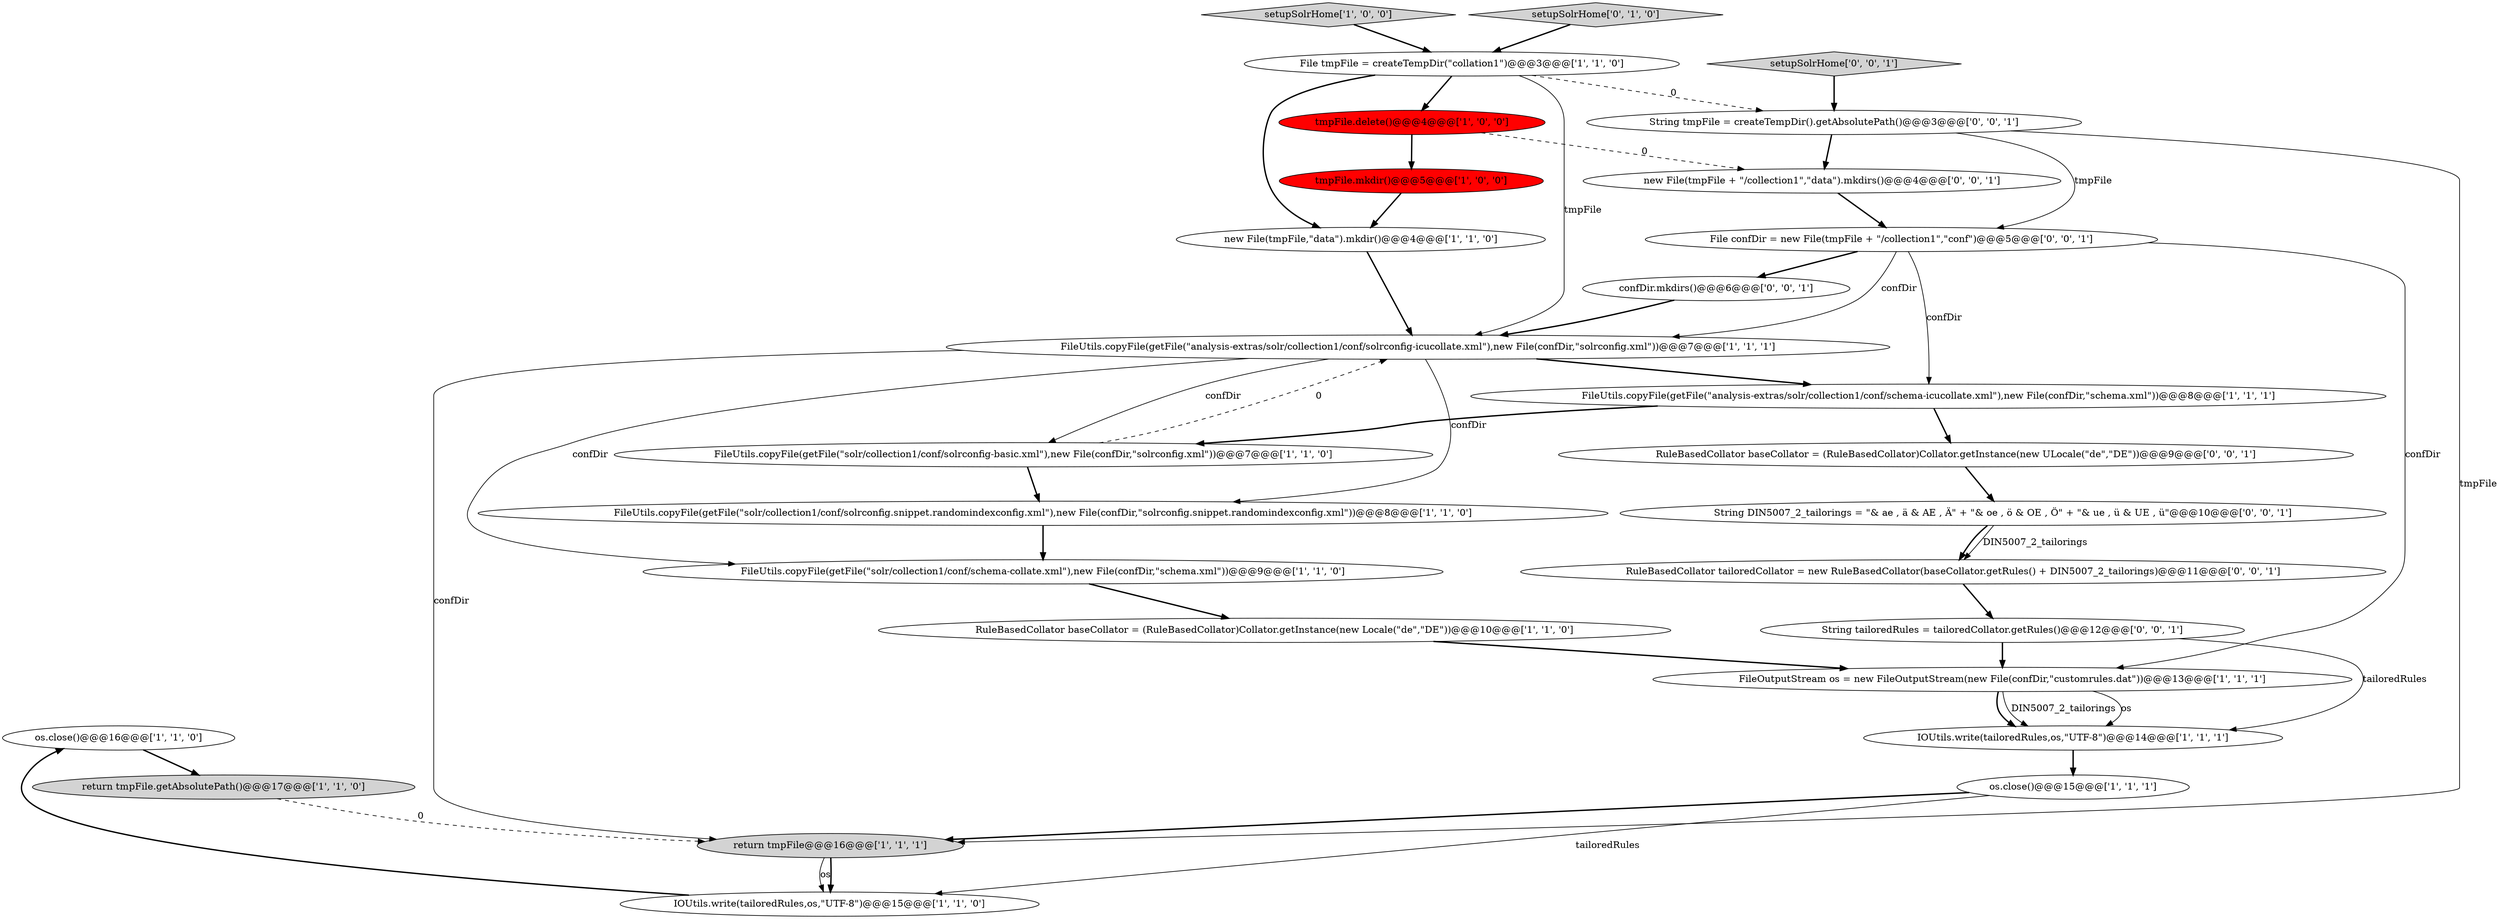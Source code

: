 digraph {
1 [style = filled, label = "os.close()@@@16@@@['1', '1', '0']", fillcolor = white, shape = ellipse image = "AAA0AAABBB1BBB"];
2 [style = filled, label = "return tmpFile.getAbsolutePath()@@@17@@@['1', '1', '0']", fillcolor = lightgray, shape = ellipse image = "AAA0AAABBB1BBB"];
4 [style = filled, label = "File tmpFile = createTempDir(\"collation1\")@@@3@@@['1', '1', '0']", fillcolor = white, shape = ellipse image = "AAA0AAABBB1BBB"];
14 [style = filled, label = "setupSolrHome['1', '0', '0']", fillcolor = lightgray, shape = diamond image = "AAA0AAABBB1BBB"];
25 [style = filled, label = "String DIN5007_2_tailorings = \"& ae , ä & AE , Ä\" + \"& oe , ö & OE , Ö\" + \"& ue , ü & UE , ü\"@@@10@@@['0', '0', '1']", fillcolor = white, shape = ellipse image = "AAA0AAABBB3BBB"];
7 [style = filled, label = "FileUtils.copyFile(getFile(\"solr/collection1/conf/solrconfig.snippet.randomindexconfig.xml\"),new File(confDir,\"solrconfig.snippet.randomindexconfig.xml\"))@@@8@@@['1', '1', '0']", fillcolor = white, shape = ellipse image = "AAA0AAABBB1BBB"];
17 [style = filled, label = "tmpFile.mkdir()@@@5@@@['1', '0', '0']", fillcolor = red, shape = ellipse image = "AAA1AAABBB1BBB"];
9 [style = filled, label = "FileOutputStream os = new FileOutputStream(new File(confDir,\"customrules.dat\"))@@@13@@@['1', '1', '1']", fillcolor = white, shape = ellipse image = "AAA0AAABBB1BBB"];
19 [style = filled, label = "RuleBasedCollator baseCollator = (RuleBasedCollator)Collator.getInstance(new ULocale(\"de\",\"DE\"))@@@9@@@['0', '0', '1']", fillcolor = white, shape = ellipse image = "AAA0AAABBB3BBB"];
5 [style = filled, label = "new File(tmpFile,\"data\").mkdir()@@@4@@@['1', '1', '0']", fillcolor = white, shape = ellipse image = "AAA0AAABBB1BBB"];
22 [style = filled, label = "RuleBasedCollator tailoredCollator = new RuleBasedCollator(baseCollator.getRules() + DIN5007_2_tailorings)@@@11@@@['0', '0', '1']", fillcolor = white, shape = ellipse image = "AAA0AAABBB3BBB"];
18 [style = filled, label = "setupSolrHome['0', '1', '0']", fillcolor = lightgray, shape = diamond image = "AAA0AAABBB2BBB"];
12 [style = filled, label = "tmpFile.delete()@@@4@@@['1', '0', '0']", fillcolor = red, shape = ellipse image = "AAA1AAABBB1BBB"];
20 [style = filled, label = "String tmpFile = createTempDir().getAbsolutePath()@@@3@@@['0', '0', '1']", fillcolor = white, shape = ellipse image = "AAA0AAABBB3BBB"];
23 [style = filled, label = "setupSolrHome['0', '0', '1']", fillcolor = lightgray, shape = diamond image = "AAA0AAABBB3BBB"];
21 [style = filled, label = "File confDir = new File(tmpFile + \"/collection1\",\"conf\")@@@5@@@['0', '0', '1']", fillcolor = white, shape = ellipse image = "AAA0AAABBB3BBB"];
27 [style = filled, label = "confDir.mkdirs()@@@6@@@['0', '0', '1']", fillcolor = white, shape = ellipse image = "AAA0AAABBB3BBB"];
15 [style = filled, label = "FileUtils.copyFile(getFile(\"analysis-extras/solr/collection1/conf/schema-icucollate.xml\"),new File(confDir,\"schema.xml\"))@@@8@@@['1', '1', '1']", fillcolor = white, shape = ellipse image = "AAA0AAABBB1BBB"];
24 [style = filled, label = "String tailoredRules = tailoredCollator.getRules()@@@12@@@['0', '0', '1']", fillcolor = white, shape = ellipse image = "AAA0AAABBB3BBB"];
10 [style = filled, label = "return tmpFile@@@16@@@['1', '1', '1']", fillcolor = lightgray, shape = ellipse image = "AAA0AAABBB1BBB"];
8 [style = filled, label = "FileUtils.copyFile(getFile(\"analysis-extras/solr/collection1/conf/solrconfig-icucollate.xml\"),new File(confDir,\"solrconfig.xml\"))@@@7@@@['1', '1', '1']", fillcolor = white, shape = ellipse image = "AAA0AAABBB1BBB"];
13 [style = filled, label = "IOUtils.write(tailoredRules,os,\"UTF-8\")@@@15@@@['1', '1', '0']", fillcolor = white, shape = ellipse image = "AAA0AAABBB1BBB"];
6 [style = filled, label = "IOUtils.write(tailoredRules,os,\"UTF-8\")@@@14@@@['1', '1', '1']", fillcolor = white, shape = ellipse image = "AAA0AAABBB1BBB"];
3 [style = filled, label = "FileUtils.copyFile(getFile(\"solr/collection1/conf/schema-collate.xml\"),new File(confDir,\"schema.xml\"))@@@9@@@['1', '1', '0']", fillcolor = white, shape = ellipse image = "AAA0AAABBB1BBB"];
11 [style = filled, label = "RuleBasedCollator baseCollator = (RuleBasedCollator)Collator.getInstance(new Locale(\"de\",\"DE\"))@@@10@@@['1', '1', '0']", fillcolor = white, shape = ellipse image = "AAA0AAABBB1BBB"];
16 [style = filled, label = "os.close()@@@15@@@['1', '1', '1']", fillcolor = white, shape = ellipse image = "AAA0AAABBB1BBB"];
26 [style = filled, label = "new File(tmpFile + \"/collection1\",\"data\").mkdirs()@@@4@@@['0', '0', '1']", fillcolor = white, shape = ellipse image = "AAA0AAABBB3BBB"];
0 [style = filled, label = "FileUtils.copyFile(getFile(\"solr/collection1/conf/solrconfig-basic.xml\"),new File(confDir,\"solrconfig.xml\"))@@@7@@@['1', '1', '0']", fillcolor = white, shape = ellipse image = "AAA0AAABBB1BBB"];
5->8 [style = bold, label=""];
17->5 [style = bold, label=""];
23->20 [style = bold, label=""];
8->15 [style = bold, label=""];
21->9 [style = solid, label="confDir"];
25->22 [style = bold, label=""];
21->27 [style = bold, label=""];
16->10 [style = bold, label=""];
20->26 [style = bold, label=""];
12->17 [style = bold, label=""];
21->8 [style = solid, label="confDir"];
3->11 [style = bold, label=""];
25->22 [style = solid, label="DIN5007_2_tailorings"];
10->13 [style = solid, label="os"];
15->19 [style = bold, label=""];
11->9 [style = bold, label=""];
8->7 [style = solid, label="confDir"];
9->6 [style = solid, label="os"];
16->13 [style = solid, label="tailoredRules"];
7->3 [style = bold, label=""];
13->1 [style = bold, label=""];
19->25 [style = bold, label=""];
9->6 [style = bold, label=""];
2->10 [style = dashed, label="0"];
0->7 [style = bold, label=""];
26->21 [style = bold, label=""];
8->10 [style = solid, label="confDir"];
12->26 [style = dashed, label="0"];
4->8 [style = solid, label="tmpFile"];
20->10 [style = solid, label="tmpFile"];
18->4 [style = bold, label=""];
20->21 [style = solid, label="tmpFile"];
10->13 [style = bold, label=""];
4->20 [style = dashed, label="0"];
6->16 [style = bold, label=""];
8->3 [style = solid, label="confDir"];
15->0 [style = bold, label=""];
9->6 [style = solid, label="DIN5007_2_tailorings"];
21->15 [style = solid, label="confDir"];
4->12 [style = bold, label=""];
0->8 [style = dashed, label="0"];
1->2 [style = bold, label=""];
22->24 [style = bold, label=""];
24->6 [style = solid, label="tailoredRules"];
4->5 [style = bold, label=""];
27->8 [style = bold, label=""];
24->9 [style = bold, label=""];
8->0 [style = solid, label="confDir"];
14->4 [style = bold, label=""];
}
